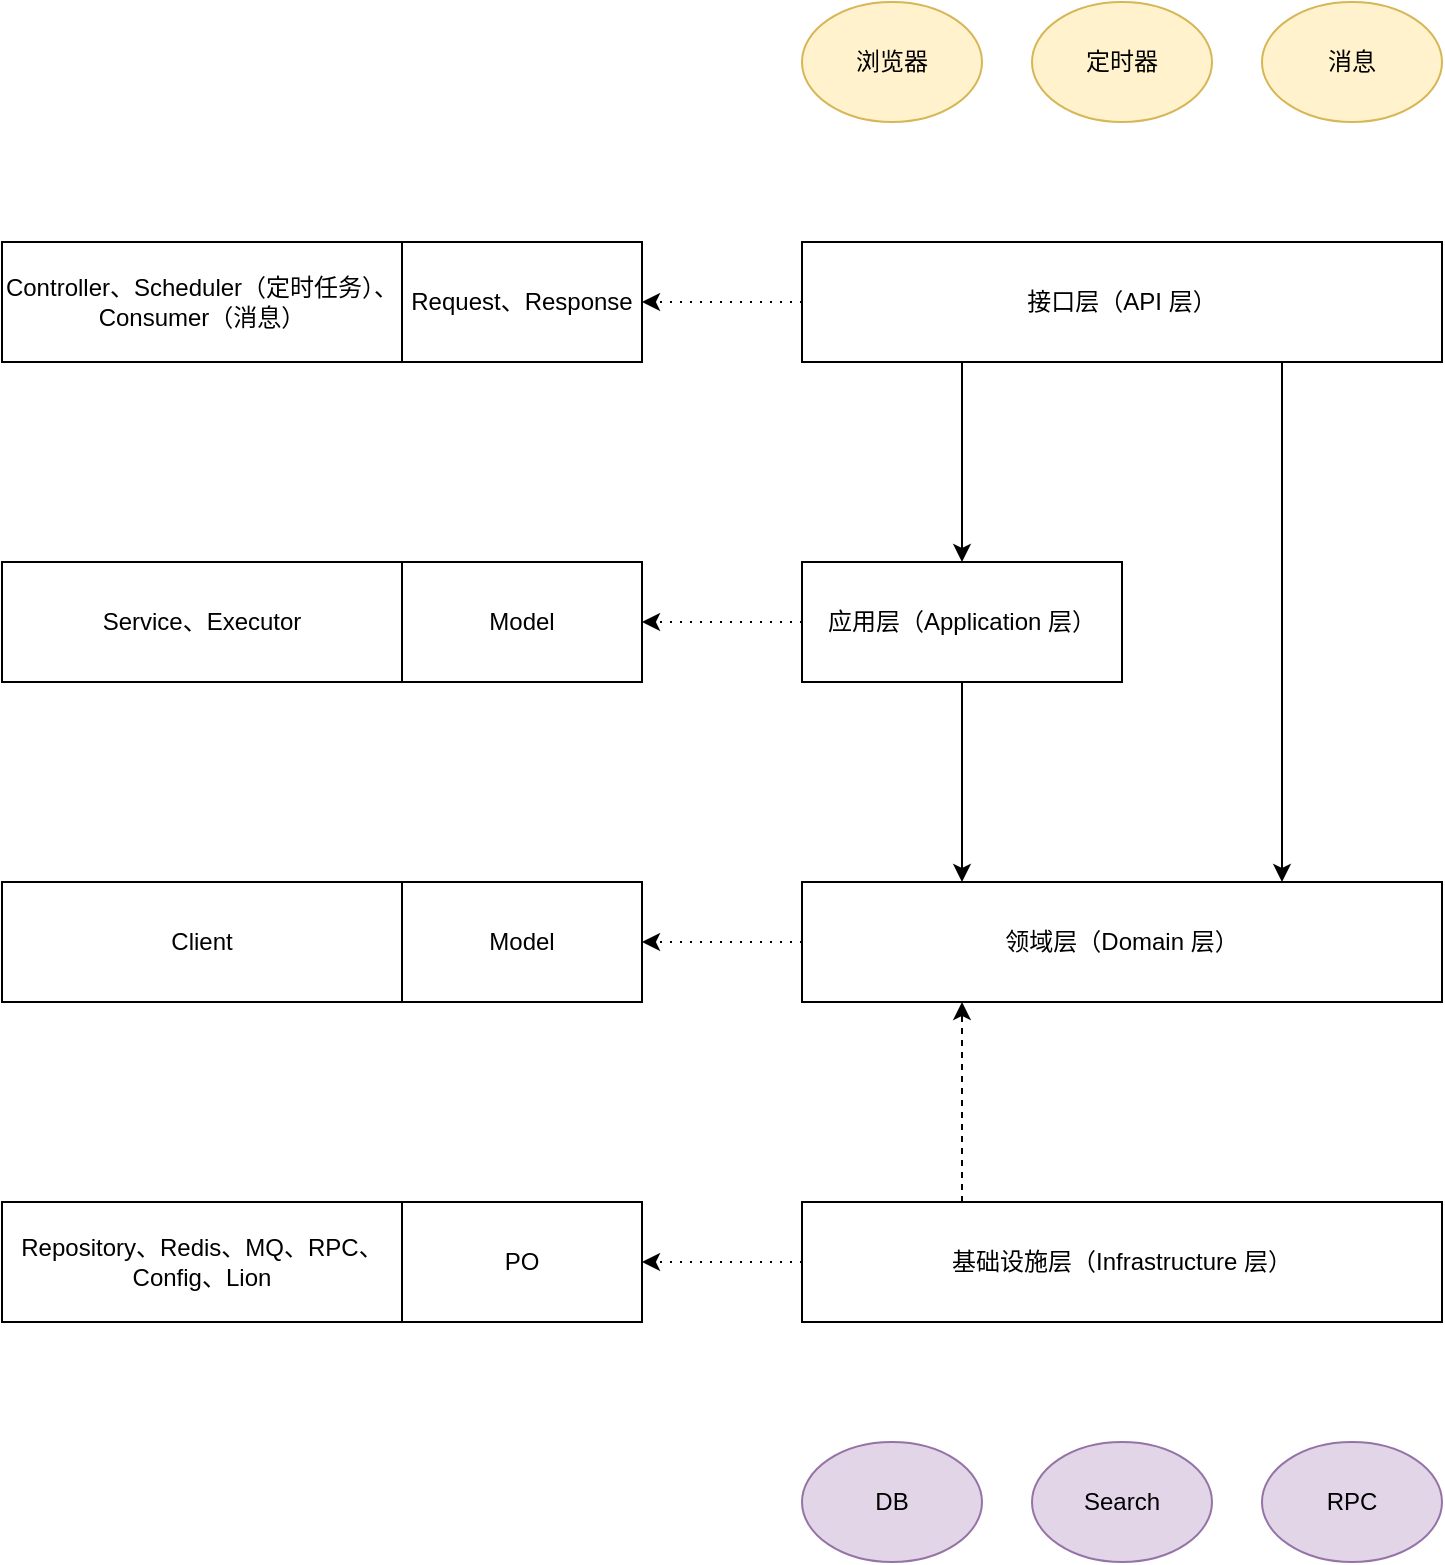 <mxfile version="26.2.14" pages="2">
  <diagram name="第 1 页" id="vO-eD6KKvzTkX6DKicCA">
    <mxGraphModel dx="2066" dy="1126" grid="1" gridSize="10" guides="1" tooltips="1" connect="1" arrows="1" fold="1" page="1" pageScale="1" pageWidth="827" pageHeight="1169" math="0" shadow="0">
      <root>
        <mxCell id="0" />
        <mxCell id="1" parent="0" />
        <mxCell id="B62NhB9mAWzKzmFTvFXY-9" style="edgeStyle=orthogonalEdgeStyle;rounded=0;orthogonalLoop=1;jettySize=auto;html=1;exitX=0.25;exitY=1;exitDx=0;exitDy=0;" parent="1" source="B62NhB9mAWzKzmFTvFXY-1" target="B62NhB9mAWzKzmFTvFXY-2" edge="1">
          <mxGeometry relative="1" as="geometry" />
        </mxCell>
        <mxCell id="B62NhB9mAWzKzmFTvFXY-12" style="edgeStyle=orthogonalEdgeStyle;rounded=0;orthogonalLoop=1;jettySize=auto;html=1;exitX=0.75;exitY=1;exitDx=0;exitDy=0;entryX=0.75;entryY=0;entryDx=0;entryDy=0;" parent="1" source="B62NhB9mAWzKzmFTvFXY-1" target="B62NhB9mAWzKzmFTvFXY-3" edge="1">
          <mxGeometry relative="1" as="geometry" />
        </mxCell>
        <mxCell id="9WPtRMABWArLWFUFdW_Y-5" style="edgeStyle=orthogonalEdgeStyle;rounded=0;orthogonalLoop=1;jettySize=auto;html=1;exitX=0;exitY=0.5;exitDx=0;exitDy=0;entryX=1;entryY=0.5;entryDx=0;entryDy=0;dashed=1;dashPattern=1 4;" edge="1" parent="1" source="B62NhB9mAWzKzmFTvFXY-1" target="9WPtRMABWArLWFUFdW_Y-1">
          <mxGeometry relative="1" as="geometry" />
        </mxCell>
        <mxCell id="B62NhB9mAWzKzmFTvFXY-1" value="接口层（API 层）" style="rounded=0;whiteSpace=wrap;html=1;" parent="1" vertex="1">
          <mxGeometry x="440" y="320" width="320" height="60" as="geometry" />
        </mxCell>
        <mxCell id="B62NhB9mAWzKzmFTvFXY-10" style="edgeStyle=orthogonalEdgeStyle;rounded=0;orthogonalLoop=1;jettySize=auto;html=1;exitX=0.5;exitY=1;exitDx=0;exitDy=0;entryX=0.25;entryY=0;entryDx=0;entryDy=0;" parent="1" source="B62NhB9mAWzKzmFTvFXY-2" target="B62NhB9mAWzKzmFTvFXY-3" edge="1">
          <mxGeometry relative="1" as="geometry" />
        </mxCell>
        <mxCell id="9WPtRMABWArLWFUFdW_Y-6" style="edgeStyle=orthogonalEdgeStyle;rounded=0;orthogonalLoop=1;jettySize=auto;html=1;exitX=0;exitY=0.5;exitDx=0;exitDy=0;entryX=1;entryY=0.5;entryDx=0;entryDy=0;dashed=1;dashPattern=1 4;" edge="1" parent="1" source="B62NhB9mAWzKzmFTvFXY-2" target="9WPtRMABWArLWFUFdW_Y-2">
          <mxGeometry relative="1" as="geometry" />
        </mxCell>
        <mxCell id="B62NhB9mAWzKzmFTvFXY-2" value="应用层（Application 层）" style="rounded=0;whiteSpace=wrap;html=1;" parent="1" vertex="1">
          <mxGeometry x="440" y="480" width="160" height="60" as="geometry" />
        </mxCell>
        <mxCell id="9WPtRMABWArLWFUFdW_Y-7" style="edgeStyle=orthogonalEdgeStyle;rounded=0;orthogonalLoop=1;jettySize=auto;html=1;exitX=0;exitY=0.5;exitDx=0;exitDy=0;entryX=1;entryY=0.5;entryDx=0;entryDy=0;dashed=1;dashPattern=1 4;" edge="1" parent="1" source="B62NhB9mAWzKzmFTvFXY-3" target="9WPtRMABWArLWFUFdW_Y-3">
          <mxGeometry relative="1" as="geometry" />
        </mxCell>
        <mxCell id="B62NhB9mAWzKzmFTvFXY-3" value="领域层（Domain 层）" style="rounded=0;whiteSpace=wrap;html=1;" parent="1" vertex="1">
          <mxGeometry x="440" y="640" width="320" height="60" as="geometry" />
        </mxCell>
        <mxCell id="B62NhB9mAWzKzmFTvFXY-11" style="edgeStyle=orthogonalEdgeStyle;rounded=0;orthogonalLoop=1;jettySize=auto;html=1;exitX=0.25;exitY=0;exitDx=0;exitDy=0;entryX=0.25;entryY=1;entryDx=0;entryDy=0;dashed=1;" parent="1" source="B62NhB9mAWzKzmFTvFXY-4" target="B62NhB9mAWzKzmFTvFXY-3" edge="1">
          <mxGeometry relative="1" as="geometry" />
        </mxCell>
        <mxCell id="9WPtRMABWArLWFUFdW_Y-8" style="edgeStyle=orthogonalEdgeStyle;rounded=0;orthogonalLoop=1;jettySize=auto;html=1;exitX=0;exitY=0.5;exitDx=0;exitDy=0;entryX=1;entryY=0.5;entryDx=0;entryDy=0;dashed=1;dashPattern=1 4;" edge="1" parent="1" source="B62NhB9mAWzKzmFTvFXY-4" target="9WPtRMABWArLWFUFdW_Y-4">
          <mxGeometry relative="1" as="geometry" />
        </mxCell>
        <mxCell id="B62NhB9mAWzKzmFTvFXY-4" value="基础设施层（Infrastructure 层）" style="rounded=0;whiteSpace=wrap;html=1;" parent="1" vertex="1">
          <mxGeometry x="440" y="800" width="320" height="60" as="geometry" />
        </mxCell>
        <mxCell id="9WPtRMABWArLWFUFdW_Y-1" value="Request、Response" style="rounded=0;whiteSpace=wrap;html=1;" vertex="1" parent="1">
          <mxGeometry x="240" y="320" width="120" height="60" as="geometry" />
        </mxCell>
        <mxCell id="9WPtRMABWArLWFUFdW_Y-2" value="Model" style="rounded=0;whiteSpace=wrap;html=1;" vertex="1" parent="1">
          <mxGeometry x="240" y="480" width="120" height="60" as="geometry" />
        </mxCell>
        <mxCell id="9WPtRMABWArLWFUFdW_Y-3" value="Model" style="rounded=0;whiteSpace=wrap;html=1;" vertex="1" parent="1">
          <mxGeometry x="240" y="640" width="120" height="60" as="geometry" />
        </mxCell>
        <mxCell id="9WPtRMABWArLWFUFdW_Y-4" value="PO" style="rounded=0;whiteSpace=wrap;html=1;" vertex="1" parent="1">
          <mxGeometry x="240" y="800" width="120" height="60" as="geometry" />
        </mxCell>
        <mxCell id="9WPtRMABWArLWFUFdW_Y-9" value="浏览器" style="ellipse;whiteSpace=wrap;html=1;fillColor=#fff2cc;strokeColor=#d6b656;" vertex="1" parent="1">
          <mxGeometry x="440" y="200" width="90" height="60" as="geometry" />
        </mxCell>
        <mxCell id="9WPtRMABWArLWFUFdW_Y-12" value="定时器" style="ellipse;whiteSpace=wrap;html=1;fillColor=#fff2cc;strokeColor=#d6b656;" vertex="1" parent="1">
          <mxGeometry x="555" y="200" width="90" height="60" as="geometry" />
        </mxCell>
        <mxCell id="9WPtRMABWArLWFUFdW_Y-13" value="消息" style="ellipse;whiteSpace=wrap;html=1;fillColor=#fff2cc;strokeColor=#d6b656;" vertex="1" parent="1">
          <mxGeometry x="670" y="200" width="90" height="60" as="geometry" />
        </mxCell>
        <mxCell id="9WPtRMABWArLWFUFdW_Y-14" value="DB" style="ellipse;whiteSpace=wrap;html=1;fillColor=#e1d5e7;strokeColor=#9673a6;" vertex="1" parent="1">
          <mxGeometry x="440" y="920" width="90" height="60" as="geometry" />
        </mxCell>
        <mxCell id="9WPtRMABWArLWFUFdW_Y-15" value="Search" style="ellipse;whiteSpace=wrap;html=1;fillColor=#e1d5e7;strokeColor=#9673a6;" vertex="1" parent="1">
          <mxGeometry x="555" y="920" width="90" height="60" as="geometry" />
        </mxCell>
        <mxCell id="9WPtRMABWArLWFUFdW_Y-16" value="RPC" style="ellipse;whiteSpace=wrap;html=1;fillColor=#e1d5e7;strokeColor=#9673a6;" vertex="1" parent="1">
          <mxGeometry x="670" y="920" width="90" height="60" as="geometry" />
        </mxCell>
        <mxCell id="9WPtRMABWArLWFUFdW_Y-23" value="Controller、Scheduler（定时任务）、Consumer（消息）" style="rounded=0;whiteSpace=wrap;html=1;" vertex="1" parent="1">
          <mxGeometry x="40" y="320" width="200" height="60" as="geometry" />
        </mxCell>
        <mxCell id="9WPtRMABWArLWFUFdW_Y-25" value="Service、Executor" style="rounded=0;whiteSpace=wrap;html=1;" vertex="1" parent="1">
          <mxGeometry x="40" y="480" width="200" height="60" as="geometry" />
        </mxCell>
        <mxCell id="9WPtRMABWArLWFUFdW_Y-26" value="Client" style="rounded=0;whiteSpace=wrap;html=1;" vertex="1" parent="1">
          <mxGeometry x="40" y="640" width="200" height="60" as="geometry" />
        </mxCell>
        <mxCell id="9WPtRMABWArLWFUFdW_Y-27" value="Repository、Redis、MQ、RPC、Config、Lion" style="rounded=0;whiteSpace=wrap;html=1;" vertex="1" parent="1">
          <mxGeometry x="40" y="800" width="200" height="60" as="geometry" />
        </mxCell>
      </root>
    </mxGraphModel>
  </diagram>
  <diagram id="o8xcDWQ79m-OdC40qL4p" name="第 2 页">
    <mxGraphModel dx="946" dy="529" grid="1" gridSize="10" guides="1" tooltips="1" connect="1" arrows="1" fold="1" page="1" pageScale="1" pageWidth="827" pageHeight="1169" math="0" shadow="0">
      <root>
        <mxCell id="0" />
        <mxCell id="1" parent="0" />
      </root>
    </mxGraphModel>
  </diagram>
</mxfile>
